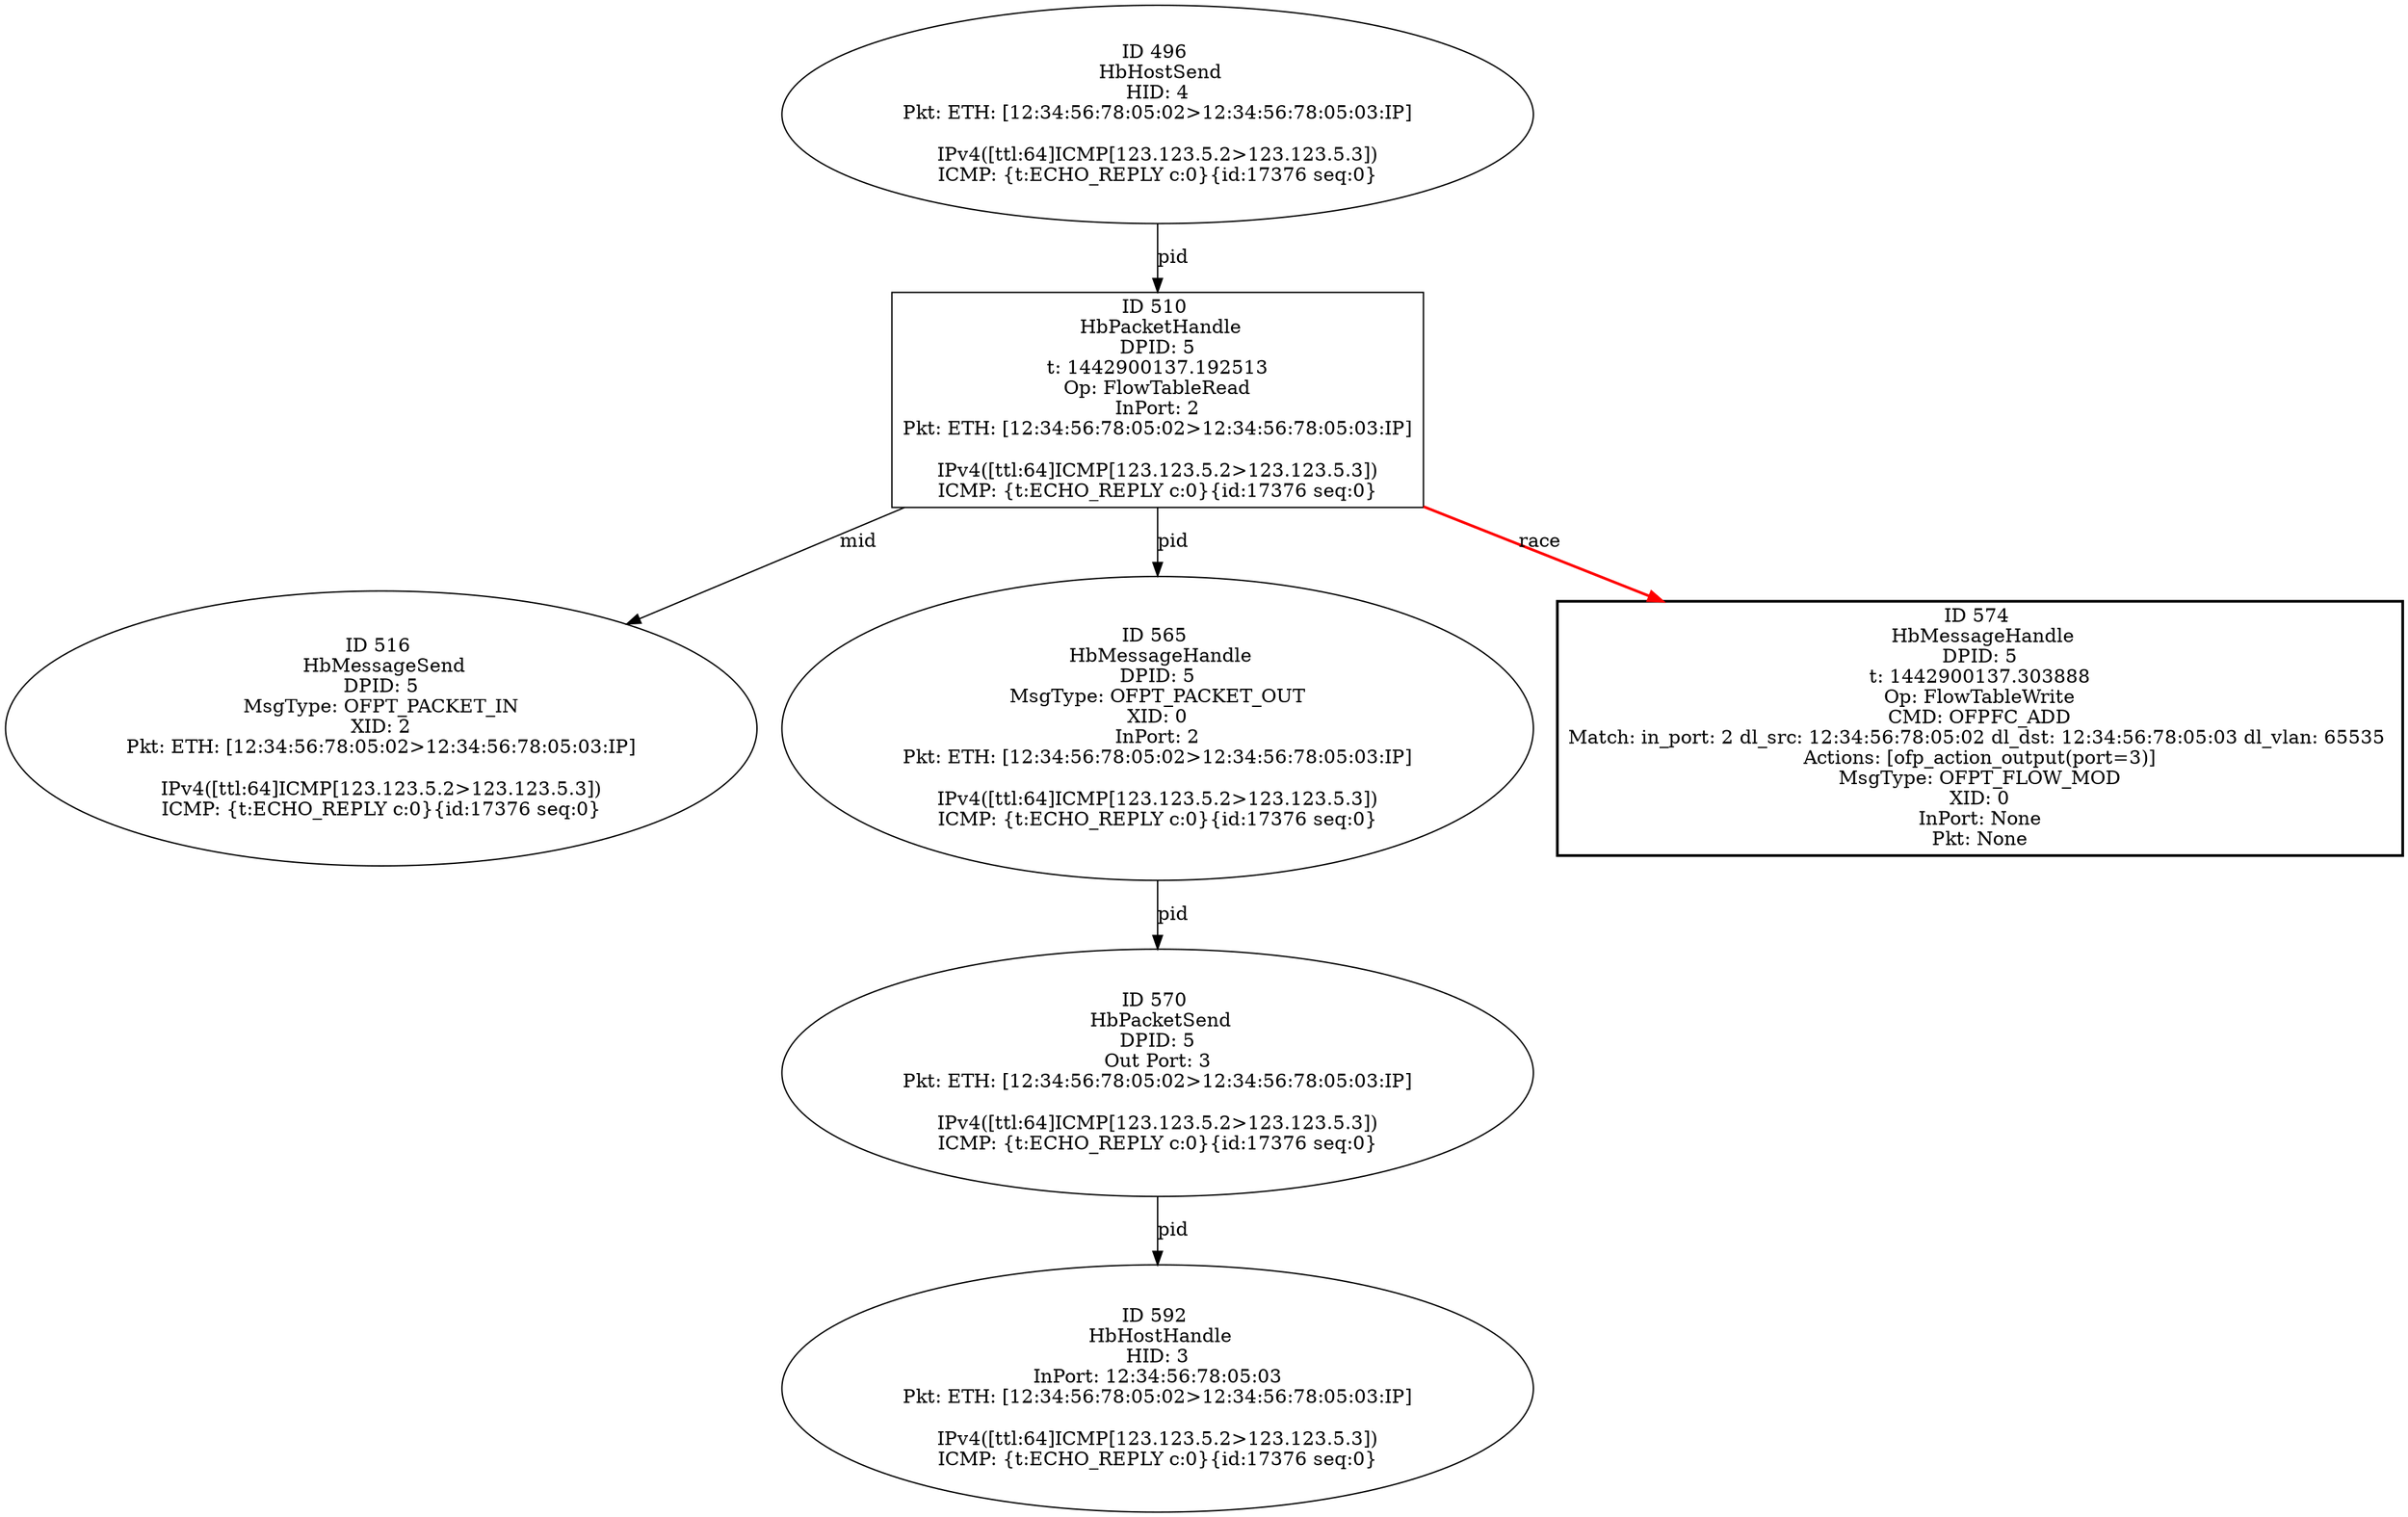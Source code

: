 strict digraph G {
592 [shape=oval, event=<hb_events.HbHostHandle object at 0x1078a3bd0>, label="ID 592 
 HbHostHandle
HID: 3
InPort: 12:34:56:78:05:03
Pkt: ETH: [12:34:56:78:05:02>12:34:56:78:05:03:IP]

IPv4([ttl:64]ICMP[123.123.5.2>123.123.5.3])
ICMP: {t:ECHO_REPLY c:0}{id:17376 seq:0}"];
516 [shape=oval, event=<hb_events.HbMessageSend object at 0x107890290>, label="ID 516 
 HbMessageSend
DPID: 5
MsgType: OFPT_PACKET_IN
XID: 2
Pkt: ETH: [12:34:56:78:05:02>12:34:56:78:05:03:IP]

IPv4([ttl:64]ICMP[123.123.5.2>123.123.5.3])
ICMP: {t:ECHO_REPLY c:0}{id:17376 seq:0}"];
496 [shape=oval, event=<hb_events.HbHostSend object at 0x107889150>, label="ID 496 
 HbHostSend
HID: 4
Pkt: ETH: [12:34:56:78:05:02>12:34:56:78:05:03:IP]

IPv4([ttl:64]ICMP[123.123.5.2>123.123.5.3])
ICMP: {t:ECHO_REPLY c:0}{id:17376 seq:0}"];
565 [shape=oval, event=<hb_events.HbMessageHandle object at 0x10789e7d0>, label="ID 565 
 HbMessageHandle
DPID: 5
MsgType: OFPT_PACKET_OUT
XID: 0
InPort: 2
Pkt: ETH: [12:34:56:78:05:02>12:34:56:78:05:03:IP]

IPv4([ttl:64]ICMP[123.123.5.2>123.123.5.3])
ICMP: {t:ECHO_REPLY c:0}{id:17376 seq:0}"];
570 [shape=oval, event=<hb_events.HbPacketSend object at 0x10789ecd0>, label="ID 570 
 HbPacketSend
DPID: 5
Out Port: 3
Pkt: ETH: [12:34:56:78:05:02>12:34:56:78:05:03:IP]

IPv4([ttl:64]ICMP[123.123.5.2>123.123.5.3])
ICMP: {t:ECHO_REPLY c:0}{id:17376 seq:0}"];
574 [shape=box, style=bold, event=<hb_events.HbMessageHandle object at 0x1078a3090>, label="ID 574 
 HbMessageHandle
DPID: 5
t: 1442900137.303888
Op: FlowTableWrite
CMD: OFPFC_ADD
Match: in_port: 2 dl_src: 12:34:56:78:05:02 dl_dst: 12:34:56:78:05:03 dl_vlan: 65535 
Actions: [ofp_action_output(port=3)]
MsgType: OFPT_FLOW_MOD
XID: 0
InPort: None
Pkt: None"];
510 [shape=box, event=<hb_events.HbPacketHandle object at 0x107889b10>, label="ID 510 
 HbPacketHandle
DPID: 5
t: 1442900137.192513
Op: FlowTableRead
InPort: 2
Pkt: ETH: [12:34:56:78:05:02>12:34:56:78:05:03:IP]

IPv4([ttl:64]ICMP[123.123.5.2>123.123.5.3])
ICMP: {t:ECHO_REPLY c:0}{id:17376 seq:0}"];
496 -> 510  [rel=pid, label=pid];
565 -> 570  [rel=pid, label=pid];
570 -> 592  [rel=pid, label=pid];
510 -> 516  [rel=mid, label=mid];
510 -> 565  [rel=pid, label=pid];
510 -> 574  [harmful=True, color=red, style=bold, rel=race, label=race];
}
